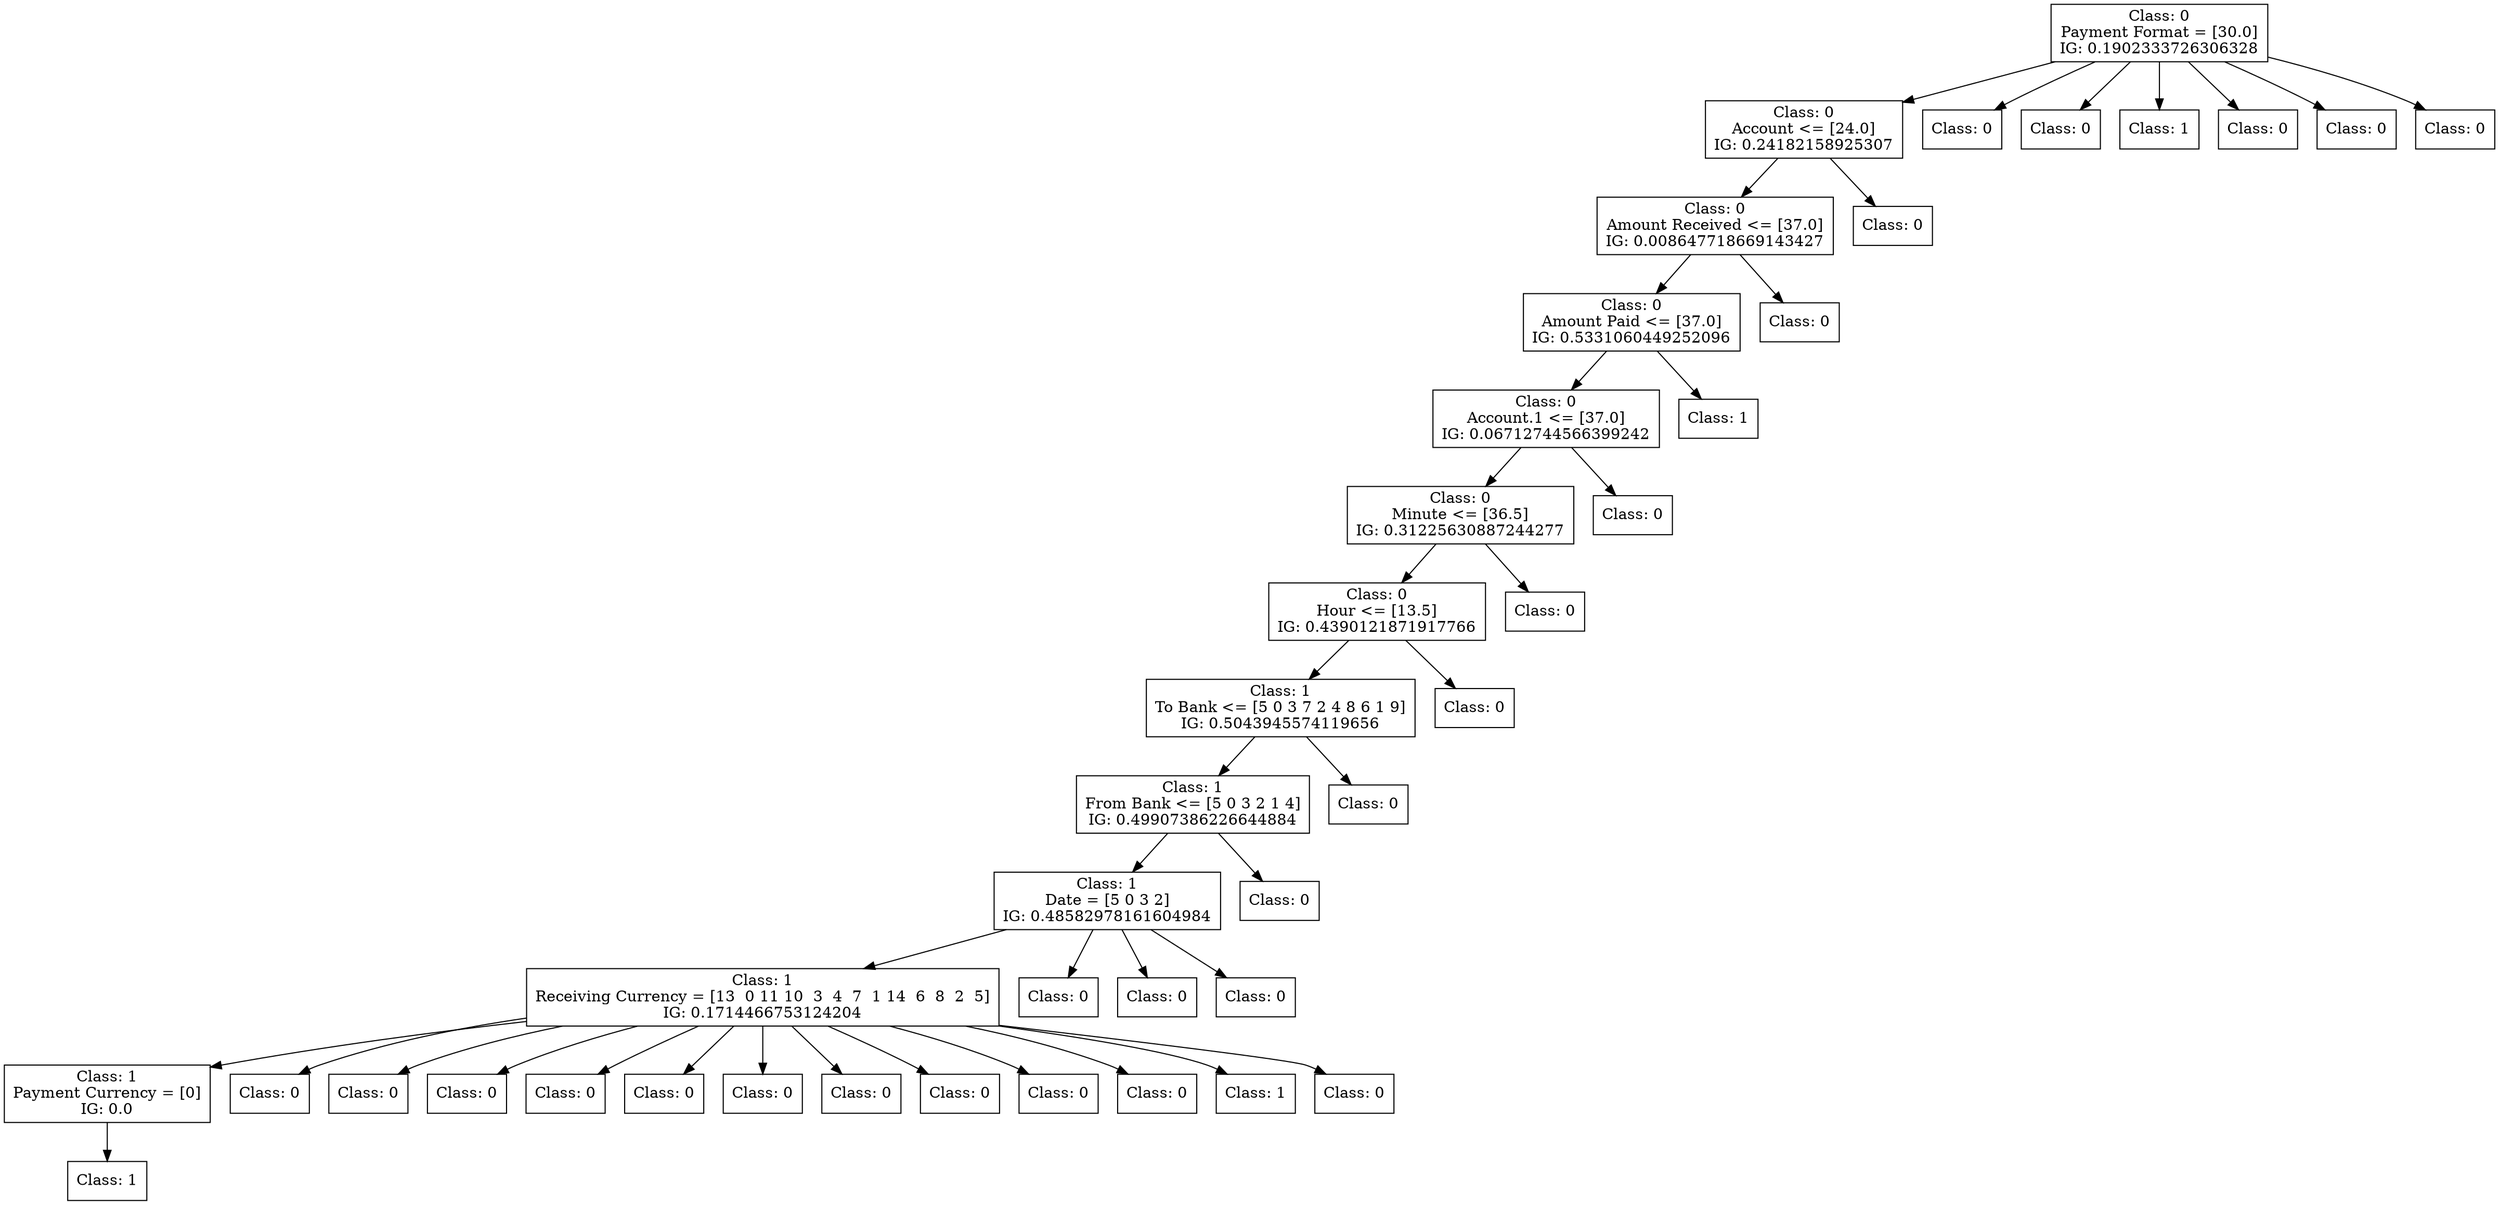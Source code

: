 digraph DecisionTree {
	rankdir=TD;
	node [shape=box];
	1529268423984 [label="Class: 0
Payment Format = [30.0]
IG: 0.1902333726306328"];
	1529268436368 [label="Class: 0
Account <= [24.0]
IG: 0.24182158925307"];
	1529268423984 -> 1529268436368;
	1530279414176 [label="Class: 0
Amount Received <= [37.0]
IG: 0.008647718669143427"];
	1529268436368 -> 1530279414176;
	1530279414320 [label="Class: 0
Amount Paid <= [37.0]
IG: 0.5331060449252096"];
	1530279414176 -> 1530279414320;
	1530279412016 [label="Class: 0
Account.1 <= [37.0]
IG: 0.06712744566399242"];
	1530279414320 -> 1530279412016;
	1530279414080 [label="Class: 0
Minute <= [36.5]
IG: 0.31225630887244277"];
	1530279412016 -> 1530279414080;
	1530279414656 [label="Class: 0
Hour <= [13.5]
IG: 0.4390121871917766"];
	1530279414080 -> 1530279414656;
	1530279414944 [label="Class: 1
To Bank <= [5 0 3 7 2 4 8 6 1 9]
IG: 0.5043945574119656"];
	1530279414656 -> 1530279414944;
	1530279413216 [label="Class: 1
From Bank <= [5 0 3 2 1 4]
IG: 0.49907386226644884"];
	1530279414944 -> 1530279413216;
	1530279413888 [label="Class: 1
Date = [5 0 3 2]
IG: 0.48582978161604984"];
	1530279413216 -> 1530279413888;
	1530279416432 [label="Class: 1
Receiving Currency = [13  0 11 10  3  4  7  1 14  6  8  2  5]
IG: 0.1714466753124204"];
	1530279413888 -> 1530279416432;
	1530279414416 [label="Class: 1
Payment Currency = [0]
IG: 0.0"];
	1530279416432 -> 1530279414416;
	1530279416960 [label="Class: 1
"];
	1530279414416 -> 1530279416960;
	1530279416672 [label="Class: 0
"];
	1530279416432 -> 1530279416672;
	1530279413792 [label="Class: 0
"];
	1530279416432 -> 1530279413792;
	1530279416336 [label="Class: 0
"];
	1530279416432 -> 1530279416336;
	1530279415520 [label="Class: 0
"];
	1530279416432 -> 1530279415520;
	1530279411824 [label="Class: 0
"];
	1530279416432 -> 1530279411824;
	1530279412928 [label="Class: 0
"];
	1530279416432 -> 1530279412928;
	1530279416384 [label="Class: 0
"];
	1530279416432 -> 1530279416384;
	1530279414464 [label="Class: 0
"];
	1530279416432 -> 1530279414464;
	1530279413744 [label="Class: 0
"];
	1530279416432 -> 1530279413744;
	1530279415328 [label="Class: 0
"];
	1530279416432 -> 1530279415328;
	1530279413456 [label="Class: 1
"];
	1530279416432 -> 1530279413456;
	1530279413312 [label="Class: 0
"];
	1530279416432 -> 1530279413312;
	1530279415280 [label="Class: 0
"];
	1530279413888 -> 1530279415280;
	1530279412544 [label="Class: 0
"];
	1530279413888 -> 1530279412544;
	1530279413408 [label="Class: 0
"];
	1530279413888 -> 1530279413408;
	1530279416192 [label="Class: 0
"];
	1530279413216 -> 1530279416192;
	1530279416000 [label="Class: 0
"];
	1530279414944 -> 1530279416000;
	1530279415808 [label="Class: 0
"];
	1530279414656 -> 1530279415808;
	1530279415616 [label="Class: 0
"];
	1530279414080 -> 1530279415616;
	1530279415232 [label="Class: 0
"];
	1530279412016 -> 1530279415232;
	1530279415040 [label="Class: 1
"];
	1530279414320 -> 1530279415040;
	1530279414800 [label="Class: 0
"];
	1530279414176 -> 1530279414800;
	1530279414608 [label="Class: 0
"];
	1529268436368 -> 1530279414608;
	1529268436848 [label="Class: 0
"];
	1529268423984 -> 1529268436848;
	1529268436320 [label="Class: 0
"];
	1529268423984 -> 1529268436320;
	1529268436608 [label="Class: 1
"];
	1529268423984 -> 1529268436608;
	1529268436560 [label="Class: 0
"];
	1529268423984 -> 1529268436560;
	1529268436704 [label="Class: 0
"];
	1529268423984 -> 1529268436704;
	1529268436896 [label="Class: 0
"];
	1529268423984 -> 1529268436896;
}
